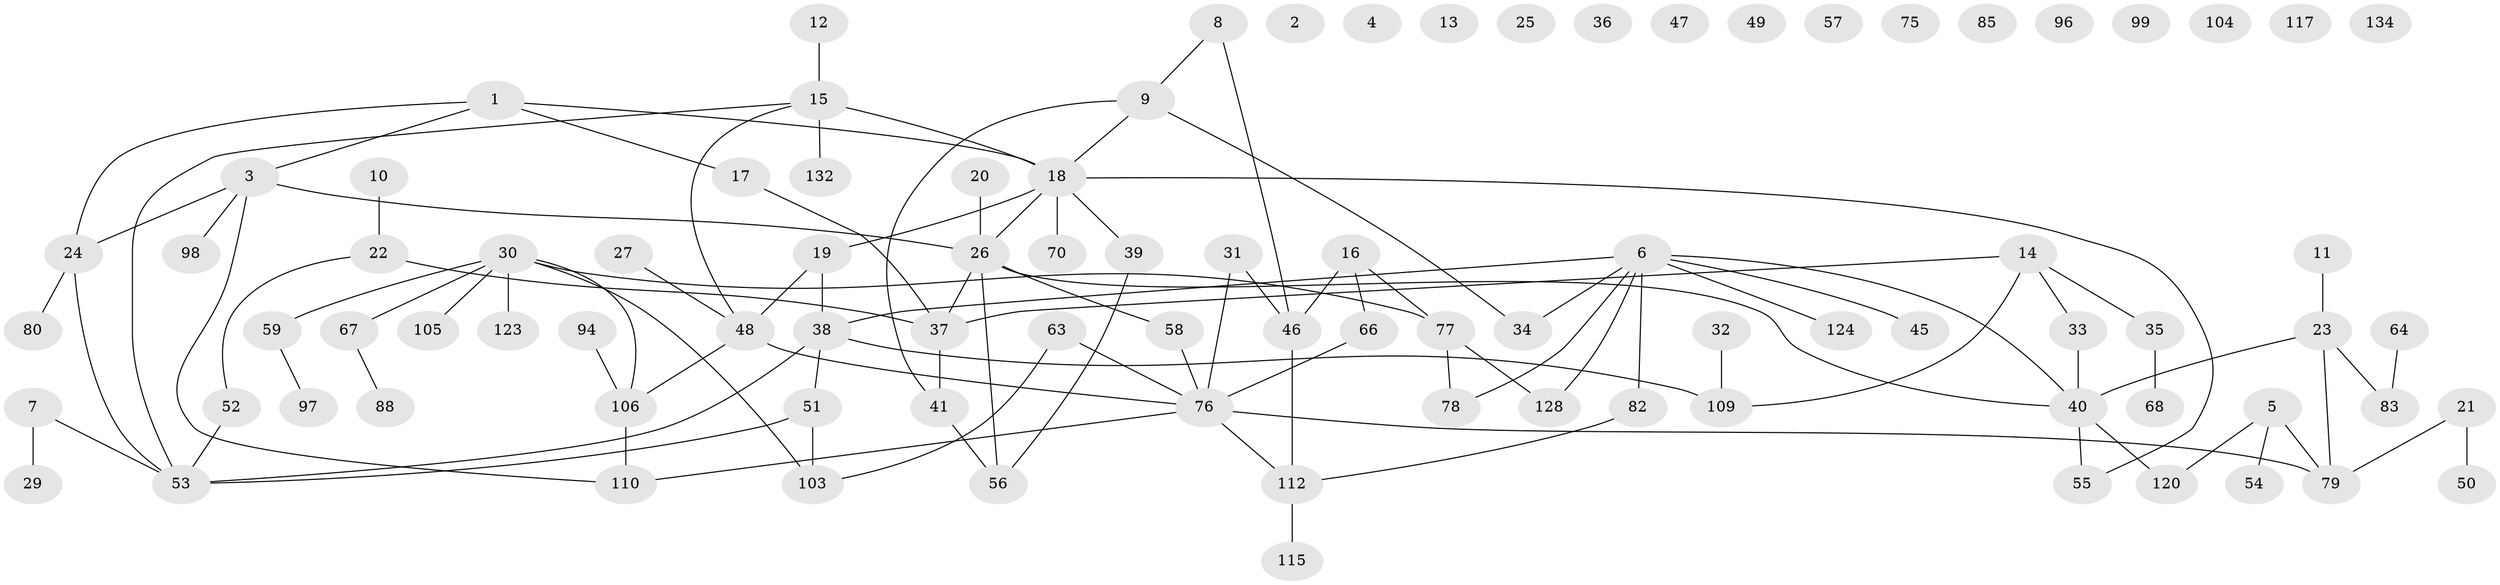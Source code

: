 // original degree distribution, {4: 0.09701492537313433, 1: 0.26119402985074625, 3: 0.1865671641791045, 0: 0.1044776119402985, 2: 0.26119402985074625, 6: 0.029850746268656716, 5: 0.05970149253731343}
// Generated by graph-tools (version 1.1) at 2025/41/03/06/25 10:41:21]
// undirected, 91 vertices, 105 edges
graph export_dot {
graph [start="1"]
  node [color=gray90,style=filled];
  1 [super="+93"];
  2 [super="+102"];
  3 [super="+87"];
  4;
  5 [super="+44"];
  6 [super="+129"];
  7 [super="+127"];
  8;
  9 [super="+65"];
  10 [super="+61"];
  11;
  12;
  13;
  14 [super="+71"];
  15 [super="+62"];
  16;
  17 [super="+72"];
  18 [super="+90"];
  19;
  20;
  21 [super="+42"];
  22 [super="+73"];
  23 [super="+28"];
  24;
  25;
  26 [super="+60"];
  27 [super="+107"];
  29;
  30 [super="+81"];
  31 [super="+114"];
  32;
  33;
  34;
  35 [super="+43"];
  36;
  37 [super="+84"];
  38 [super="+92"];
  39;
  40 [super="+100"];
  41 [super="+118"];
  45;
  46 [super="+130"];
  47;
  48 [super="+74"];
  49;
  50;
  51 [super="+69"];
  52 [super="+89"];
  53;
  54;
  55 [super="+91"];
  56 [super="+126"];
  57;
  58 [super="+101"];
  59 [super="+133"];
  63;
  64;
  66 [super="+125"];
  67 [super="+95"];
  68;
  70 [super="+113"];
  75;
  76 [super="+121"];
  77 [super="+116"];
  78;
  79 [super="+111"];
  80;
  82;
  83 [super="+86"];
  85;
  88;
  94;
  96;
  97;
  98;
  99;
  103 [super="+108"];
  104;
  105;
  106 [super="+119"];
  109 [super="+131"];
  110;
  112 [super="+122"];
  115;
  117;
  120;
  123;
  124;
  128;
  132;
  134;
  1 -- 18;
  1 -- 24;
  1 -- 3;
  1 -- 17;
  3 -- 24;
  3 -- 98;
  3 -- 110;
  3 -- 26;
  5 -- 54;
  5 -- 120;
  5 -- 79;
  6 -- 40;
  6 -- 78;
  6 -- 124;
  6 -- 128;
  6 -- 34;
  6 -- 82;
  6 -- 45;
  6 -- 38;
  7 -- 53;
  7 -- 29;
  8 -- 9;
  8 -- 46;
  9 -- 34;
  9 -- 41;
  9 -- 18;
  10 -- 22;
  11 -- 23;
  12 -- 15;
  14 -- 109;
  14 -- 33;
  14 -- 37;
  14 -- 35;
  15 -- 18;
  15 -- 53;
  15 -- 132;
  15 -- 48;
  16 -- 66;
  16 -- 77;
  16 -- 46;
  17 -- 37;
  18 -- 26;
  18 -- 19;
  18 -- 39;
  18 -- 70;
  18 -- 55;
  19 -- 38;
  19 -- 48;
  20 -- 26;
  21 -- 50;
  21 -- 79;
  22 -- 37;
  22 -- 52;
  23 -- 40;
  23 -- 83;
  23 -- 79;
  24 -- 53;
  24 -- 80;
  26 -- 56;
  26 -- 58;
  26 -- 40;
  26 -- 37;
  27 -- 48;
  30 -- 59;
  30 -- 103;
  30 -- 106;
  30 -- 67;
  30 -- 105;
  30 -- 123;
  30 -- 77;
  31 -- 76;
  31 -- 46;
  32 -- 109;
  33 -- 40;
  35 -- 68;
  37 -- 41;
  38 -- 51;
  38 -- 53;
  38 -- 109;
  39 -- 56;
  40 -- 55;
  40 -- 120;
  41 -- 56;
  46 -- 112;
  48 -- 106;
  48 -- 76;
  51 -- 53;
  51 -- 103;
  52 -- 53;
  58 -- 76;
  59 -- 97;
  63 -- 103;
  63 -- 76;
  64 -- 83;
  66 -- 76;
  67 -- 88;
  76 -- 110;
  76 -- 112;
  76 -- 79;
  77 -- 128;
  77 -- 78;
  82 -- 112;
  94 -- 106;
  106 -- 110;
  112 -- 115;
}
